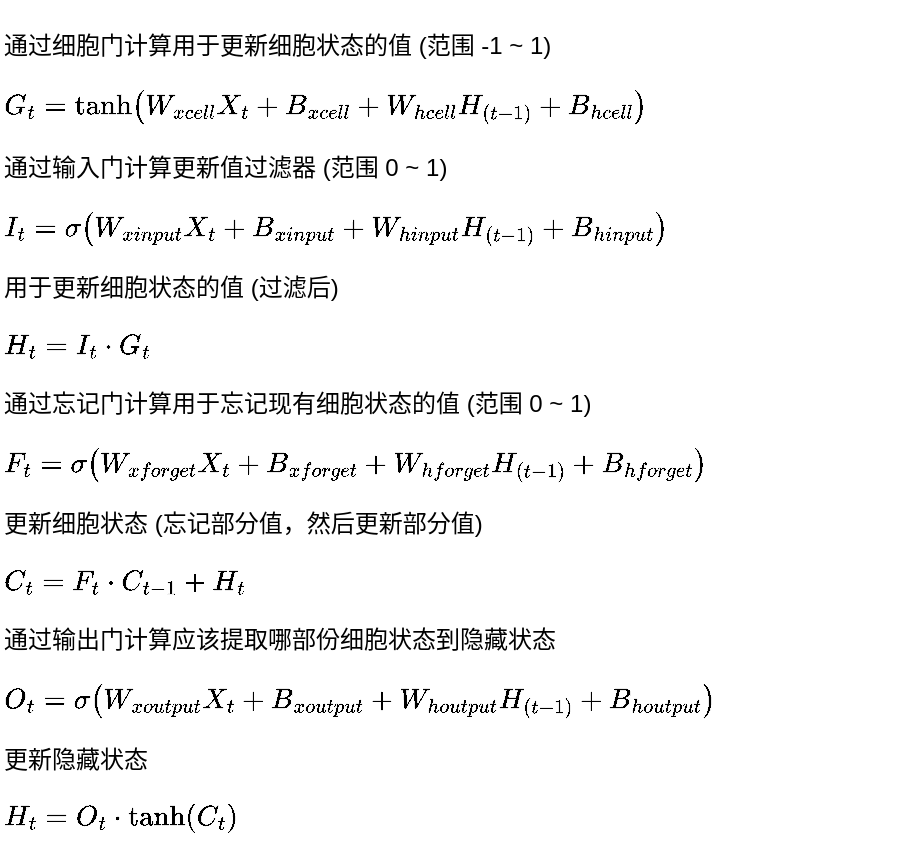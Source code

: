 <mxfile version="12.9.3" type="device"><diagram id="MmmMkkpynG82I1P9pdBZ" name="Page-1"><mxGraphModel dx="946" dy="604" grid="1" gridSize="10" guides="1" tooltips="1" connect="1" arrows="1" fold="1" page="1" pageScale="1" pageWidth="850" pageHeight="1100" math="1" shadow="0"><root><mxCell id="0"/><mxCell id="1" parent="0"/><mxCell id="gNQIITbPrXsLvdwLIzrG-1" value="通过细胞门计算用于更新细胞状态的值 (范围 -1 ~ 1)&lt;br&gt;&lt;br&gt;`G_t = tanh(W_(x c e l l) X_t + B_(x c e l l) + W_(h c e l l) H_((t-1)) + B_(h c e l l))`&lt;br&gt;&lt;br&gt;通过输入门计算更新值过滤器 (范围 0 ~ 1)&lt;br&gt;&lt;br&gt;`I_t = sigma(W_(x i n p u t) X_t + B_(x i n p u t) + W_(h i n p u t) H_((t-1)) + B_(h i n p u t))`&lt;br&gt;&lt;br&gt;用于更新细胞状态的值 (过滤后)&lt;br&gt;&lt;br&gt;`H_t = I_t * G_t`&lt;br&gt;&lt;br&gt;通过忘记门计算用于忘记现有细胞状态的值 (范围 0 ~ 1)&lt;br&gt;&lt;br&gt;`F_t = sigma(W_(x f o r g e t) X_t + B_(x f o r g e t) + W_(h f o r g e t) H_((t-1)) + B_(h f o r g e t))`&lt;br&gt;&lt;br&gt;更新细胞状态 (忘记部分值，然后更新部分值)&lt;br&gt;&lt;br&gt;`C_t = F_t * C_(t-1) + H_t`&lt;br&gt;&lt;br&gt;通过输出门计算应该提取哪部份细胞状态到隐藏状态&lt;br&gt;&lt;br&gt;`O_t = sigma(W_(x o u t p u t) X_t + B_(x o u t p u t) + W_(h o u t p u t) H_((t-1)) + B_(h o u t p u t))`&lt;br&gt;&lt;br&gt;更新隐藏状态&lt;br&gt;&lt;br&gt;`H_t = O_t * tanh(C_t)`" style="text;html=1;strokeColor=none;fillColor=none;align=left;verticalAlign=middle;whiteSpace=wrap;rounded=0;" vertex="1" parent="1"><mxGeometry x="105" y="130" width="455" height="430" as="geometry"/></mxCell></root></mxGraphModel></diagram></mxfile>
